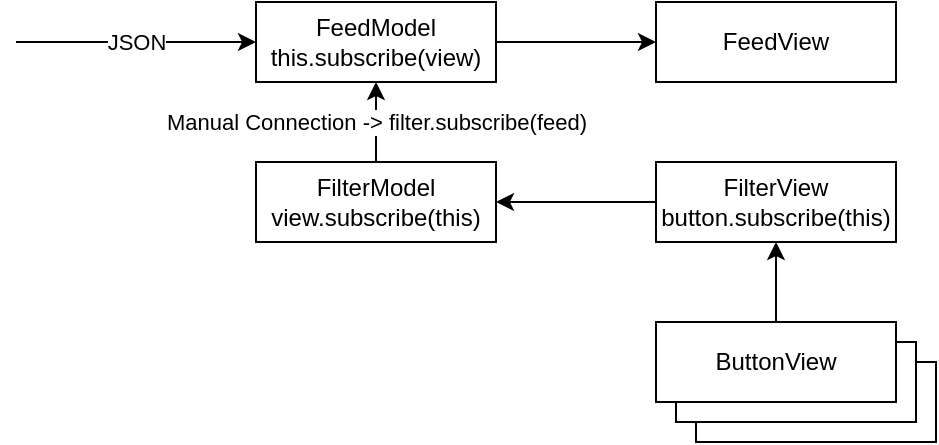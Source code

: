<mxfile version="18.1.1" type="device"><diagram id="C5RBs43oDa-KdzZeNtuy" name="Page-1"><mxGraphModel dx="834" dy="462" grid="1" gridSize="10" guides="1" tooltips="1" connect="1" arrows="1" fold="1" page="1" pageScale="1" pageWidth="827" pageHeight="1169" math="0" shadow="0"><root><mxCell id="WIyWlLk6GJQsqaUBKTNV-0"/><mxCell id="WIyWlLk6GJQsqaUBKTNV-1" parent="WIyWlLk6GJQsqaUBKTNV-0"/><mxCell id="EqMZ8XHGYW_B1o139VTr-7" value="" style="rounded=0;whiteSpace=wrap;html=1;" parent="WIyWlLk6GJQsqaUBKTNV-1" vertex="1"><mxGeometry x="500" y="460" width="120" height="40" as="geometry"/></mxCell><mxCell id="EqMZ8XHGYW_B1o139VTr-6" value="" style="rounded=0;whiteSpace=wrap;html=1;" parent="WIyWlLk6GJQsqaUBKTNV-1" vertex="1"><mxGeometry x="490" y="450" width="120" height="40" as="geometry"/></mxCell><mxCell id="EqMZ8XHGYW_B1o139VTr-0" value="&lt;div&gt;FeedModel&lt;/div&gt;&lt;div&gt;this.subscribe(view)&lt;br&gt;&lt;/div&gt;" style="rounded=0;whiteSpace=wrap;html=1;" parent="WIyWlLk6GJQsqaUBKTNV-1" vertex="1"><mxGeometry x="280" y="280" width="120" height="40" as="geometry"/></mxCell><mxCell id="EqMZ8XHGYW_B1o139VTr-2" value="&lt;div&gt;FeedView&lt;/div&gt;" style="rounded=0;whiteSpace=wrap;html=1;" parent="WIyWlLk6GJQsqaUBKTNV-1" vertex="1"><mxGeometry x="480" y="280" width="120" height="40" as="geometry"/></mxCell><mxCell id="EqMZ8XHGYW_B1o139VTr-3" value="&lt;div&gt;FilterModel&lt;/div&gt;&lt;div&gt;view.subscribe(this)&lt;br&gt;&lt;/div&gt;" style="rounded=0;whiteSpace=wrap;html=1;" parent="WIyWlLk6GJQsqaUBKTNV-1" vertex="1"><mxGeometry x="280" y="360" width="120" height="40" as="geometry"/></mxCell><mxCell id="EqMZ8XHGYW_B1o139VTr-4" value="&lt;div&gt;FilterView&lt;/div&gt;&lt;div&gt;button.subscribe(this)&lt;/div&gt;" style="rounded=0;whiteSpace=wrap;html=1;" parent="WIyWlLk6GJQsqaUBKTNV-1" vertex="1"><mxGeometry x="480" y="360" width="120" height="40" as="geometry"/></mxCell><mxCell id="EqMZ8XHGYW_B1o139VTr-5" value="ButtonView" style="rounded=0;whiteSpace=wrap;html=1;" parent="WIyWlLk6GJQsqaUBKTNV-1" vertex="1"><mxGeometry x="480" y="440" width="120" height="40" as="geometry"/></mxCell><mxCell id="EqMZ8XHGYW_B1o139VTr-8" value="" style="endArrow=classic;html=1;rounded=0;entryX=0.5;entryY=1;entryDx=0;entryDy=0;exitX=0.5;exitY=0;exitDx=0;exitDy=0;" parent="WIyWlLk6GJQsqaUBKTNV-1" source="EqMZ8XHGYW_B1o139VTr-5" target="EqMZ8XHGYW_B1o139VTr-4" edge="1"><mxGeometry width="50" height="50" relative="1" as="geometry"><mxPoint x="390" y="510" as="sourcePoint"/><mxPoint x="440" y="460" as="targetPoint"/></mxGeometry></mxCell><mxCell id="EqMZ8XHGYW_B1o139VTr-18" value="" style="endArrow=classic;html=1;rounded=0;entryX=0;entryY=0.5;entryDx=0;entryDy=0;" parent="WIyWlLk6GJQsqaUBKTNV-1" target="EqMZ8XHGYW_B1o139VTr-0" edge="1"><mxGeometry relative="1" as="geometry"><mxPoint x="160" y="300" as="sourcePoint"/><mxPoint x="460" y="340" as="targetPoint"/><Array as="points"><mxPoint x="230" y="300"/></Array></mxGeometry></mxCell><mxCell id="EqMZ8XHGYW_B1o139VTr-19" value="JSON" style="edgeLabel;resizable=0;html=1;align=center;verticalAlign=middle;" parent="EqMZ8XHGYW_B1o139VTr-18" connectable="0" vertex="1"><mxGeometry relative="1" as="geometry"/></mxCell><mxCell id="EoBdaoCstxNZXf0AIcwk-0" value="" style="endArrow=classic;html=1;rounded=0;entryX=0.5;entryY=1;entryDx=0;entryDy=0;exitX=0.5;exitY=0;exitDx=0;exitDy=0;" edge="1" parent="WIyWlLk6GJQsqaUBKTNV-1" source="EqMZ8XHGYW_B1o139VTr-3" target="EqMZ8XHGYW_B1o139VTr-0"><mxGeometry relative="1" as="geometry"><mxPoint x="320" y="340" as="sourcePoint"/><mxPoint x="420" y="340" as="targetPoint"/></mxGeometry></mxCell><mxCell id="EoBdaoCstxNZXf0AIcwk-1" value="Manual Connection -&amp;gt; filter.subscribe(feed)" style="edgeLabel;resizable=0;html=1;align=center;verticalAlign=middle;" connectable="0" vertex="1" parent="EoBdaoCstxNZXf0AIcwk-0"><mxGeometry relative="1" as="geometry"/></mxCell><mxCell id="EoBdaoCstxNZXf0AIcwk-3" value="" style="endArrow=classic;html=1;rounded=0;exitX=1;exitY=0.5;exitDx=0;exitDy=0;entryX=0;entryY=0.5;entryDx=0;entryDy=0;" edge="1" parent="WIyWlLk6GJQsqaUBKTNV-1" source="EqMZ8XHGYW_B1o139VTr-0" target="EqMZ8XHGYW_B1o139VTr-2"><mxGeometry relative="1" as="geometry"><mxPoint x="460" y="310" as="sourcePoint"/><mxPoint x="560" y="310" as="targetPoint"/></mxGeometry></mxCell><mxCell id="EoBdaoCstxNZXf0AIcwk-5" value="" style="endArrow=classic;html=1;rounded=0;entryX=1;entryY=0.5;entryDx=0;entryDy=0;exitX=0;exitY=0.5;exitDx=0;exitDy=0;" edge="1" parent="WIyWlLk6GJQsqaUBKTNV-1" source="EqMZ8XHGYW_B1o139VTr-4" target="EqMZ8XHGYW_B1o139VTr-3"><mxGeometry relative="1" as="geometry"><mxPoint x="460" y="310" as="sourcePoint"/><mxPoint x="560" y="310" as="targetPoint"/></mxGeometry></mxCell></root></mxGraphModel></diagram></mxfile>